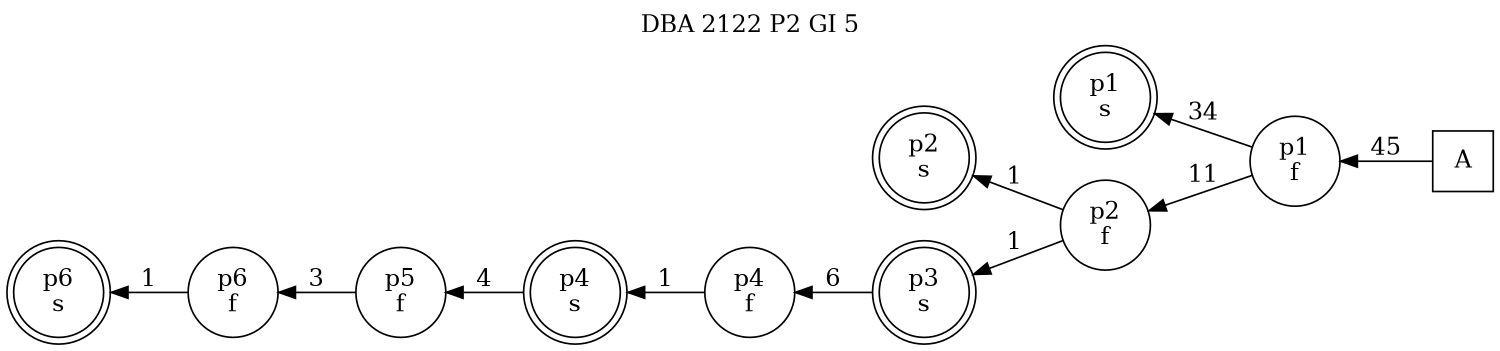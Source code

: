 digraph DBA_2122_P2_GI_5_GOOD {
labelloc="tl"
label= " DBA 2122 P2 GI 5 "
rankdir="RL";
graph [ size=" 10 , 10 !"]

"A" [shape="square" label="A"]
"p1_f" [shape="circle" label="p1
f"]
"p1_s" [shape="doublecircle" label="p1
s"]
"p2_f" [shape="circle" label="p2
f"]
"p2_s" [shape="doublecircle" label="p2
s"]
"p3_s" [shape="doublecircle" label="p3
s"]
"p4_f" [shape="circle" label="p4
f"]
"p4_s" [shape="doublecircle" label="p4
s"]
"p5_f" [shape="circle" label="p5
f"]
"p6_f" [shape="circle" label="p6
f"]
"p6_s" [shape="doublecircle" label="p6
s"]
"A" -> "p1_f" [ label=45]
"p1_f" -> "p1_s" [ label=34]
"p1_f" -> "p2_f" [ label=11]
"p2_f" -> "p2_s" [ label=1]
"p2_f" -> "p3_s" [ label=1]
"p3_s" -> "p4_f" [ label=6]
"p4_f" -> "p4_s" [ label=1]
"p4_s" -> "p5_f" [ label=4]
"p5_f" -> "p6_f" [ label=3]
"p6_f" -> "p6_s" [ label=1]
}
